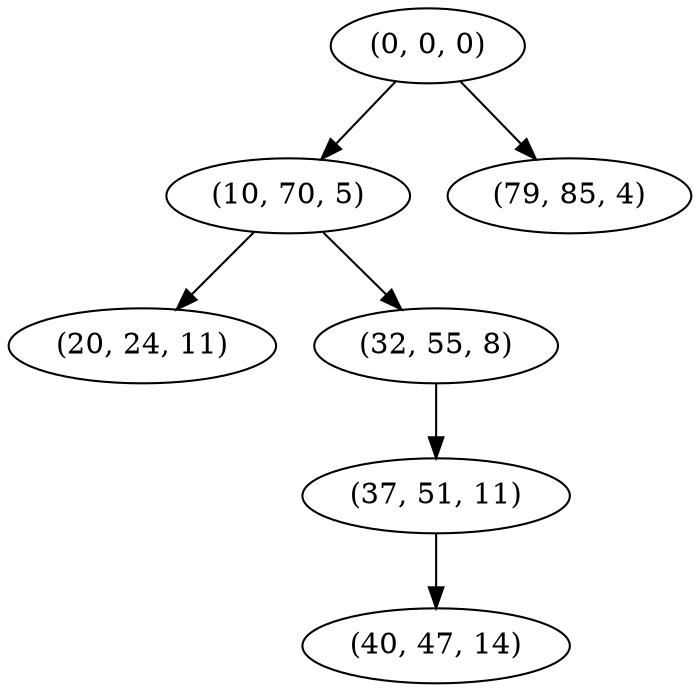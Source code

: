 digraph tree {
    "(0, 0, 0)";
    "(10, 70, 5)";
    "(20, 24, 11)";
    "(32, 55, 8)";
    "(37, 51, 11)";
    "(40, 47, 14)";
    "(79, 85, 4)";
    "(0, 0, 0)" -> "(10, 70, 5)";
    "(0, 0, 0)" -> "(79, 85, 4)";
    "(10, 70, 5)" -> "(20, 24, 11)";
    "(10, 70, 5)" -> "(32, 55, 8)";
    "(32, 55, 8)" -> "(37, 51, 11)";
    "(37, 51, 11)" -> "(40, 47, 14)";
}
